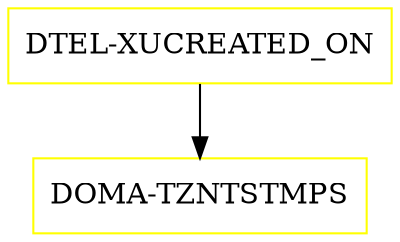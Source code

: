 digraph G {
  "DTEL-XUCREATED_ON" [shape=box,color=yellow];
  "DOMA-TZNTSTMPS" [shape=box,color=yellow,URL="./DOMA_TZNTSTMPS.html"];
  "DTEL-XUCREATED_ON" -> "DOMA-TZNTSTMPS";
}
